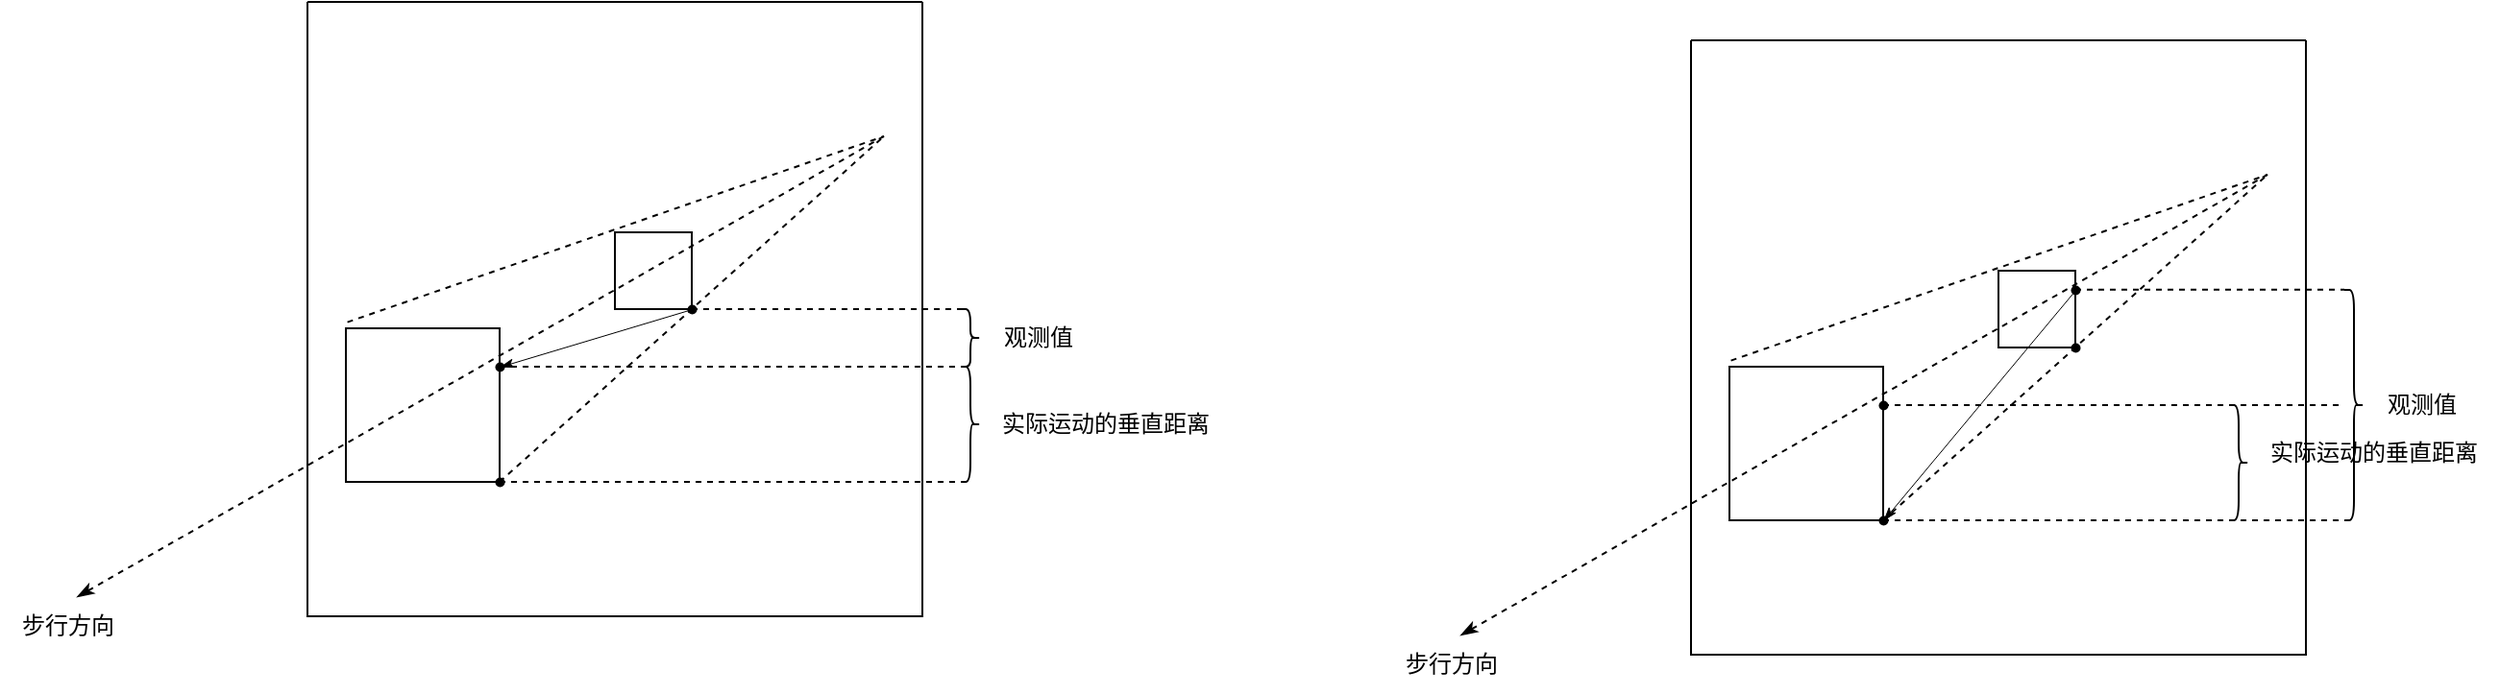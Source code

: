 <mxfile version="22.1.4" type="github">
  <diagram name="第 1 页" id="YSkPRP9t8epd9fZa4h7O">
    <mxGraphModel dx="574" dy="303" grid="1" gridSize="10" guides="1" tooltips="1" connect="1" arrows="1" fold="1" page="0" pageScale="1" pageWidth="2339" pageHeight="3300" background="none" math="0" shadow="0">
      <root>
        <mxCell id="0" />
        <mxCell id="1" parent="0" />
        <mxCell id="cTDNsaMfpkFGwXKUwdL1-9" value="" style="endArrow=none;dashed=1;html=1;rounded=0;exitX=0.01;exitY=-0.04;exitDx=0;exitDy=0;exitPerimeter=0;" edge="1" parent="1" source="cTDNsaMfpkFGwXKUwdL1-13">
          <mxGeometry width="50" height="50" relative="1" as="geometry">
            <mxPoint x="380" y="460" as="sourcePoint" />
            <mxPoint x="660" y="410" as="targetPoint" />
          </mxGeometry>
        </mxCell>
        <mxCell id="cTDNsaMfpkFGwXKUwdL1-10" value="" style="endArrow=none;dashed=1;html=1;rounded=0;exitDx=0;exitDy=0;" edge="1" parent="1" source="cTDNsaMfpkFGwXKUwdL1-28">
          <mxGeometry width="50" height="50" relative="1" as="geometry">
            <mxPoint x="470" y="660" as="sourcePoint" />
            <mxPoint x="660" y="410" as="targetPoint" />
          </mxGeometry>
        </mxCell>
        <mxCell id="cTDNsaMfpkFGwXKUwdL1-13" value="" style="whiteSpace=wrap;html=1;aspect=fixed;" vertex="1" parent="1">
          <mxGeometry x="380" y="510" width="80" height="80" as="geometry" />
        </mxCell>
        <mxCell id="cTDNsaMfpkFGwXKUwdL1-14" value="" style="whiteSpace=wrap;html=1;aspect=fixed;" vertex="1" parent="1">
          <mxGeometry x="520" y="460" width="40" height="40" as="geometry" />
        </mxCell>
        <mxCell id="cTDNsaMfpkFGwXKUwdL1-15" value="" style="shape=waypoint;sketch=0;fillStyle=solid;size=6;pointerEvents=1;points=[];fillColor=none;resizable=0;rotatable=0;perimeter=centerPerimeter;snapToPoint=1;strokeWidth=0.5;" vertex="1" parent="1">
          <mxGeometry x="550" y="490" width="20" height="20" as="geometry" />
        </mxCell>
        <mxCell id="cTDNsaMfpkFGwXKUwdL1-16" value="" style="shape=waypoint;sketch=0;fillStyle=solid;size=6;pointerEvents=1;points=[];fillColor=none;resizable=0;rotatable=0;perimeter=centerPerimeter;snapToPoint=1;strokeWidth=0.5;" vertex="1" parent="1">
          <mxGeometry x="450" y="520" width="20" height="20" as="geometry" />
        </mxCell>
        <mxCell id="cTDNsaMfpkFGwXKUwdL1-17" value="" style="endArrow=classicThin;html=1;rounded=0;jumpSize=2;strokeWidth=0.5;endFill=1;" edge="1" parent="1" source="cTDNsaMfpkFGwXKUwdL1-15" target="cTDNsaMfpkFGwXKUwdL1-16">
          <mxGeometry width="50" height="50" relative="1" as="geometry">
            <mxPoint x="560" y="560" as="sourcePoint" />
            <mxPoint x="610" y="510" as="targetPoint" />
          </mxGeometry>
        </mxCell>
        <mxCell id="cTDNsaMfpkFGwXKUwdL1-18" value="" style="endArrow=none;dashed=1;html=1;rounded=0;exitX=0.527;exitY=0.653;exitDx=0;exitDy=0;exitPerimeter=0;" edge="1" parent="1" source="cTDNsaMfpkFGwXKUwdL1-16">
          <mxGeometry width="50" height="50" relative="1" as="geometry">
            <mxPoint x="610" y="550" as="sourcePoint" />
            <mxPoint x="700" y="530" as="targetPoint" />
          </mxGeometry>
        </mxCell>
        <mxCell id="cTDNsaMfpkFGwXKUwdL1-19" value="" style="endArrow=none;dashed=1;html=1;rounded=0;exitX=0.527;exitY=0.653;exitDx=0;exitDy=0;exitPerimeter=0;" edge="1" parent="1">
          <mxGeometry width="50" height="50" relative="1" as="geometry">
            <mxPoint x="560" y="500" as="sourcePoint" />
            <mxPoint x="700" y="500" as="targetPoint" />
          </mxGeometry>
        </mxCell>
        <mxCell id="cTDNsaMfpkFGwXKUwdL1-20" value="" style="swimlane;startSize=0;" vertex="1" parent="1">
          <mxGeometry x="360" y="340" width="320" height="320" as="geometry">
            <mxRectangle x="170" y="390" width="50" height="40" as="alternateBounds" />
          </mxGeometry>
        </mxCell>
        <mxCell id="cTDNsaMfpkFGwXKUwdL1-30" value="" style="endArrow=none;dashed=1;html=1;rounded=0;exitX=0.527;exitY=0.653;exitDx=0;exitDy=0;exitPerimeter=0;" edge="1" parent="cTDNsaMfpkFGwXKUwdL1-20">
          <mxGeometry width="50" height="50" relative="1" as="geometry">
            <mxPoint x="100" y="250" as="sourcePoint" />
            <mxPoint x="340" y="250" as="targetPoint" />
          </mxGeometry>
        </mxCell>
        <mxCell id="cTDNsaMfpkFGwXKUwdL1-23" value="" style="shape=curlyBracket;whiteSpace=wrap;html=1;rounded=1;flipH=1;labelPosition=right;verticalLabelPosition=middle;align=left;verticalAlign=middle;" vertex="1" parent="1">
          <mxGeometry x="700" y="500" width="10" height="30" as="geometry" />
        </mxCell>
        <mxCell id="cTDNsaMfpkFGwXKUwdL1-24" value="观测值" style="text;html=1;align=center;verticalAlign=middle;resizable=0;points=[];autosize=1;strokeColor=none;fillColor=none;" vertex="1" parent="1">
          <mxGeometry x="710" y="500" width="60" height="30" as="geometry" />
        </mxCell>
        <mxCell id="cTDNsaMfpkFGwXKUwdL1-25" value="" style="endArrow=classicThin;html=1;rounded=0;dashed=1;endFill=1;" edge="1" parent="1">
          <mxGeometry width="50" height="50" relative="1" as="geometry">
            <mxPoint x="660" y="410" as="sourcePoint" />
            <mxPoint x="240" y="650" as="targetPoint" />
          </mxGeometry>
        </mxCell>
        <mxCell id="cTDNsaMfpkFGwXKUwdL1-26" value="步行方向&lt;br&gt;" style="text;html=1;align=center;verticalAlign=middle;resizable=0;points=[];autosize=1;strokeColor=none;fillColor=none;" vertex="1" parent="1">
          <mxGeometry x="200" y="650" width="70" height="30" as="geometry" />
        </mxCell>
        <mxCell id="cTDNsaMfpkFGwXKUwdL1-29" value="" style="endArrow=none;dashed=1;html=1;rounded=0;exitX=1;exitY=1;exitDx=0;exitDy=0;" edge="1" parent="1" source="cTDNsaMfpkFGwXKUwdL1-13" target="cTDNsaMfpkFGwXKUwdL1-28">
          <mxGeometry width="50" height="50" relative="1" as="geometry">
            <mxPoint x="460" y="590" as="sourcePoint" />
            <mxPoint x="660" y="410" as="targetPoint" />
          </mxGeometry>
        </mxCell>
        <mxCell id="cTDNsaMfpkFGwXKUwdL1-28" value="" style="shape=waypoint;sketch=0;fillStyle=solid;size=6;pointerEvents=1;points=[];fillColor=none;resizable=0;rotatable=0;perimeter=centerPerimeter;snapToPoint=1;strokeWidth=0.5;" vertex="1" parent="1">
          <mxGeometry x="450" y="580" width="20" height="20" as="geometry" />
        </mxCell>
        <mxCell id="cTDNsaMfpkFGwXKUwdL1-31" value="" style="shape=curlyBracket;whiteSpace=wrap;html=1;rounded=1;flipH=1;labelPosition=right;verticalLabelPosition=middle;align=left;verticalAlign=middle;" vertex="1" parent="1">
          <mxGeometry x="700" y="530" width="10" height="60" as="geometry" />
        </mxCell>
        <mxCell id="cTDNsaMfpkFGwXKUwdL1-32" value="实际运动的垂直距离" style="text;html=1;align=center;verticalAlign=middle;resizable=0;points=[];autosize=1;strokeColor=none;fillColor=none;" vertex="1" parent="1">
          <mxGeometry x="710" y="545" width="130" height="30" as="geometry" />
        </mxCell>
        <mxCell id="cTDNsaMfpkFGwXKUwdL1-33" value="" style="endArrow=none;dashed=1;html=1;rounded=0;exitX=0.01;exitY=-0.04;exitDx=0;exitDy=0;exitPerimeter=0;" edge="1" parent="1" source="cTDNsaMfpkFGwXKUwdL1-35">
          <mxGeometry width="50" height="50" relative="1" as="geometry">
            <mxPoint x="1100" y="480" as="sourcePoint" />
            <mxPoint x="1380" y="430" as="targetPoint" />
          </mxGeometry>
        </mxCell>
        <mxCell id="cTDNsaMfpkFGwXKUwdL1-34" value="" style="endArrow=none;dashed=1;html=1;rounded=0;exitDx=0;exitDy=0;" edge="1" parent="1" source="cTDNsaMfpkFGwXKUwdL1-49">
          <mxGeometry width="50" height="50" relative="1" as="geometry">
            <mxPoint x="1190" y="680" as="sourcePoint" />
            <mxPoint x="1380" y="430" as="targetPoint" />
          </mxGeometry>
        </mxCell>
        <mxCell id="cTDNsaMfpkFGwXKUwdL1-35" value="" style="whiteSpace=wrap;html=1;aspect=fixed;" vertex="1" parent="1">
          <mxGeometry x="1100" y="530" width="80" height="80" as="geometry" />
        </mxCell>
        <mxCell id="cTDNsaMfpkFGwXKUwdL1-36" value="" style="whiteSpace=wrap;html=1;aspect=fixed;" vertex="1" parent="1">
          <mxGeometry x="1240" y="480" width="40" height="40" as="geometry" />
        </mxCell>
        <mxCell id="cTDNsaMfpkFGwXKUwdL1-37" value="" style="shape=waypoint;sketch=0;fillStyle=solid;size=6;pointerEvents=1;points=[];fillColor=none;resizable=0;rotatable=0;perimeter=centerPerimeter;snapToPoint=1;strokeWidth=0.5;" vertex="1" parent="1">
          <mxGeometry x="1270" y="510" width="20" height="20" as="geometry" />
        </mxCell>
        <mxCell id="cTDNsaMfpkFGwXKUwdL1-38" value="" style="shape=waypoint;sketch=0;fillStyle=solid;size=6;pointerEvents=1;points=[];fillColor=none;resizable=0;rotatable=0;perimeter=centerPerimeter;snapToPoint=1;strokeWidth=0.5;" vertex="1" parent="1">
          <mxGeometry x="1170" y="540" width="20" height="20" as="geometry" />
        </mxCell>
        <mxCell id="cTDNsaMfpkFGwXKUwdL1-39" value="" style="endArrow=classicThin;html=1;rounded=0;jumpSize=2;strokeWidth=0.5;endFill=1;" edge="1" parent="1" source="cTDNsaMfpkFGwXKUwdL1-52" target="cTDNsaMfpkFGwXKUwdL1-49">
          <mxGeometry width="50" height="50" relative="1" as="geometry">
            <mxPoint x="1280" y="580" as="sourcePoint" />
            <mxPoint x="1330" y="530" as="targetPoint" />
          </mxGeometry>
        </mxCell>
        <mxCell id="cTDNsaMfpkFGwXKUwdL1-40" value="" style="endArrow=none;dashed=1;html=1;rounded=0;exitX=0.527;exitY=0.653;exitDx=0;exitDy=0;exitPerimeter=0;" edge="1" parent="1" source="cTDNsaMfpkFGwXKUwdL1-38">
          <mxGeometry width="50" height="50" relative="1" as="geometry">
            <mxPoint x="1330" y="570" as="sourcePoint" />
            <mxPoint x="1420" y="550" as="targetPoint" />
          </mxGeometry>
        </mxCell>
        <mxCell id="cTDNsaMfpkFGwXKUwdL1-42" value="" style="swimlane;startSize=0;" vertex="1" parent="1">
          <mxGeometry x="1080" y="360" width="320" height="320" as="geometry">
            <mxRectangle x="170" y="390" width="50" height="40" as="alternateBounds" />
          </mxGeometry>
        </mxCell>
        <mxCell id="cTDNsaMfpkFGwXKUwdL1-43" value="" style="endArrow=none;dashed=1;html=1;rounded=0;exitX=0.527;exitY=0.653;exitDx=0;exitDy=0;exitPerimeter=0;" edge="1" parent="cTDNsaMfpkFGwXKUwdL1-42">
          <mxGeometry width="50" height="50" relative="1" as="geometry">
            <mxPoint x="100" y="250" as="sourcePoint" />
            <mxPoint x="340" y="250" as="targetPoint" />
          </mxGeometry>
        </mxCell>
        <mxCell id="cTDNsaMfpkFGwXKUwdL1-52" value="" style="shape=waypoint;sketch=0;fillStyle=solid;size=6;pointerEvents=1;points=[];fillColor=none;resizable=0;rotatable=0;perimeter=centerPerimeter;snapToPoint=1;strokeWidth=0.5;" vertex="1" parent="cTDNsaMfpkFGwXKUwdL1-42">
          <mxGeometry x="190" y="120" width="20" height="20" as="geometry" />
        </mxCell>
        <mxCell id="cTDNsaMfpkFGwXKUwdL1-50" value="" style="shape=curlyBracket;whiteSpace=wrap;html=1;rounded=1;flipH=1;labelPosition=right;verticalLabelPosition=middle;align=left;verticalAlign=middle;" vertex="1" parent="cTDNsaMfpkFGwXKUwdL1-42">
          <mxGeometry x="280" y="190" width="10" height="60" as="geometry" />
        </mxCell>
        <mxCell id="cTDNsaMfpkFGwXKUwdL1-44" value="" style="shape=curlyBracket;whiteSpace=wrap;html=1;rounded=1;flipH=1;labelPosition=right;verticalLabelPosition=middle;align=left;verticalAlign=middle;" vertex="1" parent="1">
          <mxGeometry x="1420" y="490" width="10" height="120" as="geometry" />
        </mxCell>
        <mxCell id="cTDNsaMfpkFGwXKUwdL1-45" value="观测值" style="text;html=1;align=center;verticalAlign=middle;resizable=0;points=[];autosize=1;strokeColor=none;fillColor=none;" vertex="1" parent="1">
          <mxGeometry x="1430" y="535" width="60" height="30" as="geometry" />
        </mxCell>
        <mxCell id="cTDNsaMfpkFGwXKUwdL1-46" value="" style="endArrow=classicThin;html=1;rounded=0;dashed=1;endFill=1;" edge="1" parent="1">
          <mxGeometry width="50" height="50" relative="1" as="geometry">
            <mxPoint x="1380" y="430" as="sourcePoint" />
            <mxPoint x="960" y="670" as="targetPoint" />
          </mxGeometry>
        </mxCell>
        <mxCell id="cTDNsaMfpkFGwXKUwdL1-47" value="步行方向&lt;br&gt;" style="text;html=1;align=center;verticalAlign=middle;resizable=0;points=[];autosize=1;strokeColor=none;fillColor=none;" vertex="1" parent="1">
          <mxGeometry x="920" y="670" width="70" height="30" as="geometry" />
        </mxCell>
        <mxCell id="cTDNsaMfpkFGwXKUwdL1-48" value="" style="endArrow=none;dashed=1;html=1;rounded=0;exitX=1;exitY=1;exitDx=0;exitDy=0;" edge="1" parent="1" source="cTDNsaMfpkFGwXKUwdL1-35" target="cTDNsaMfpkFGwXKUwdL1-49">
          <mxGeometry width="50" height="50" relative="1" as="geometry">
            <mxPoint x="1180" y="610" as="sourcePoint" />
            <mxPoint x="1380" y="430" as="targetPoint" />
          </mxGeometry>
        </mxCell>
        <mxCell id="cTDNsaMfpkFGwXKUwdL1-49" value="" style="shape=waypoint;sketch=0;fillStyle=solid;size=6;pointerEvents=1;points=[];fillColor=none;resizable=0;rotatable=0;perimeter=centerPerimeter;snapToPoint=1;strokeWidth=0.5;" vertex="1" parent="1">
          <mxGeometry x="1170" y="600" width="20" height="20" as="geometry" />
        </mxCell>
        <mxCell id="cTDNsaMfpkFGwXKUwdL1-51" value="实际运动的垂直距离" style="text;html=1;align=center;verticalAlign=middle;resizable=0;points=[];autosize=1;strokeColor=none;fillColor=none;" vertex="1" parent="1">
          <mxGeometry x="1370" y="560" width="130" height="30" as="geometry" />
        </mxCell>
        <mxCell id="cTDNsaMfpkFGwXKUwdL1-41" value="" style="endArrow=none;dashed=1;html=1;rounded=0;exitX=0.527;exitY=0.653;exitDx=0;exitDy=0;exitPerimeter=0;" edge="1" parent="1">
          <mxGeometry width="50" height="50" relative="1" as="geometry">
            <mxPoint x="1280" y="489.83" as="sourcePoint" />
            <mxPoint x="1420" y="489.83" as="targetPoint" />
          </mxGeometry>
        </mxCell>
      </root>
    </mxGraphModel>
  </diagram>
</mxfile>
